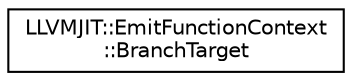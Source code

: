 digraph "Graphical Class Hierarchy"
{
  edge [fontname="Helvetica",fontsize="10",labelfontname="Helvetica",labelfontsize="10"];
  node [fontname="Helvetica",fontsize="10",shape=record];
  rankdir="LR";
  Node0 [label="LLVMJIT::EmitFunctionContext\l::BranchTarget",height=0.2,width=0.4,color="black", fillcolor="white", style="filled",URL="$struct_l_l_v_m_j_i_t_1_1_emit_function_context_1_1_branch_target.html"];
}
